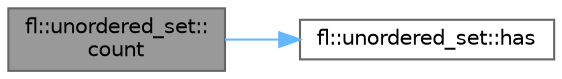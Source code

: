 digraph "fl::unordered_set::count"
{
 // INTERACTIVE_SVG=YES
 // LATEX_PDF_SIZE
  bgcolor="transparent";
  edge [fontname=Helvetica,fontsize=10,labelfontname=Helvetica,labelfontsize=10];
  node [fontname=Helvetica,fontsize=10,shape=box,height=0.2,width=0.4];
  rankdir="LR";
  Node1 [id="Node000001",label="fl::unordered_set::\lcount",height=0.2,width=0.4,color="gray40", fillcolor="grey60", style="filled", fontcolor="black",tooltip=" "];
  Node1 -> Node2 [id="edge1_Node000001_Node000002",color="steelblue1",style="solid",tooltip=" "];
  Node2 [id="Node000002",label="fl::unordered_set::has",height=0.2,width=0.4,color="grey40", fillcolor="white", style="filled",URL="$dd/d07/classfl_1_1unordered__set_aeee4704442e50b29a5e3b36827fed71a.html#aeee4704442e50b29a5e3b36827fed71a",tooltip=" "];
}
